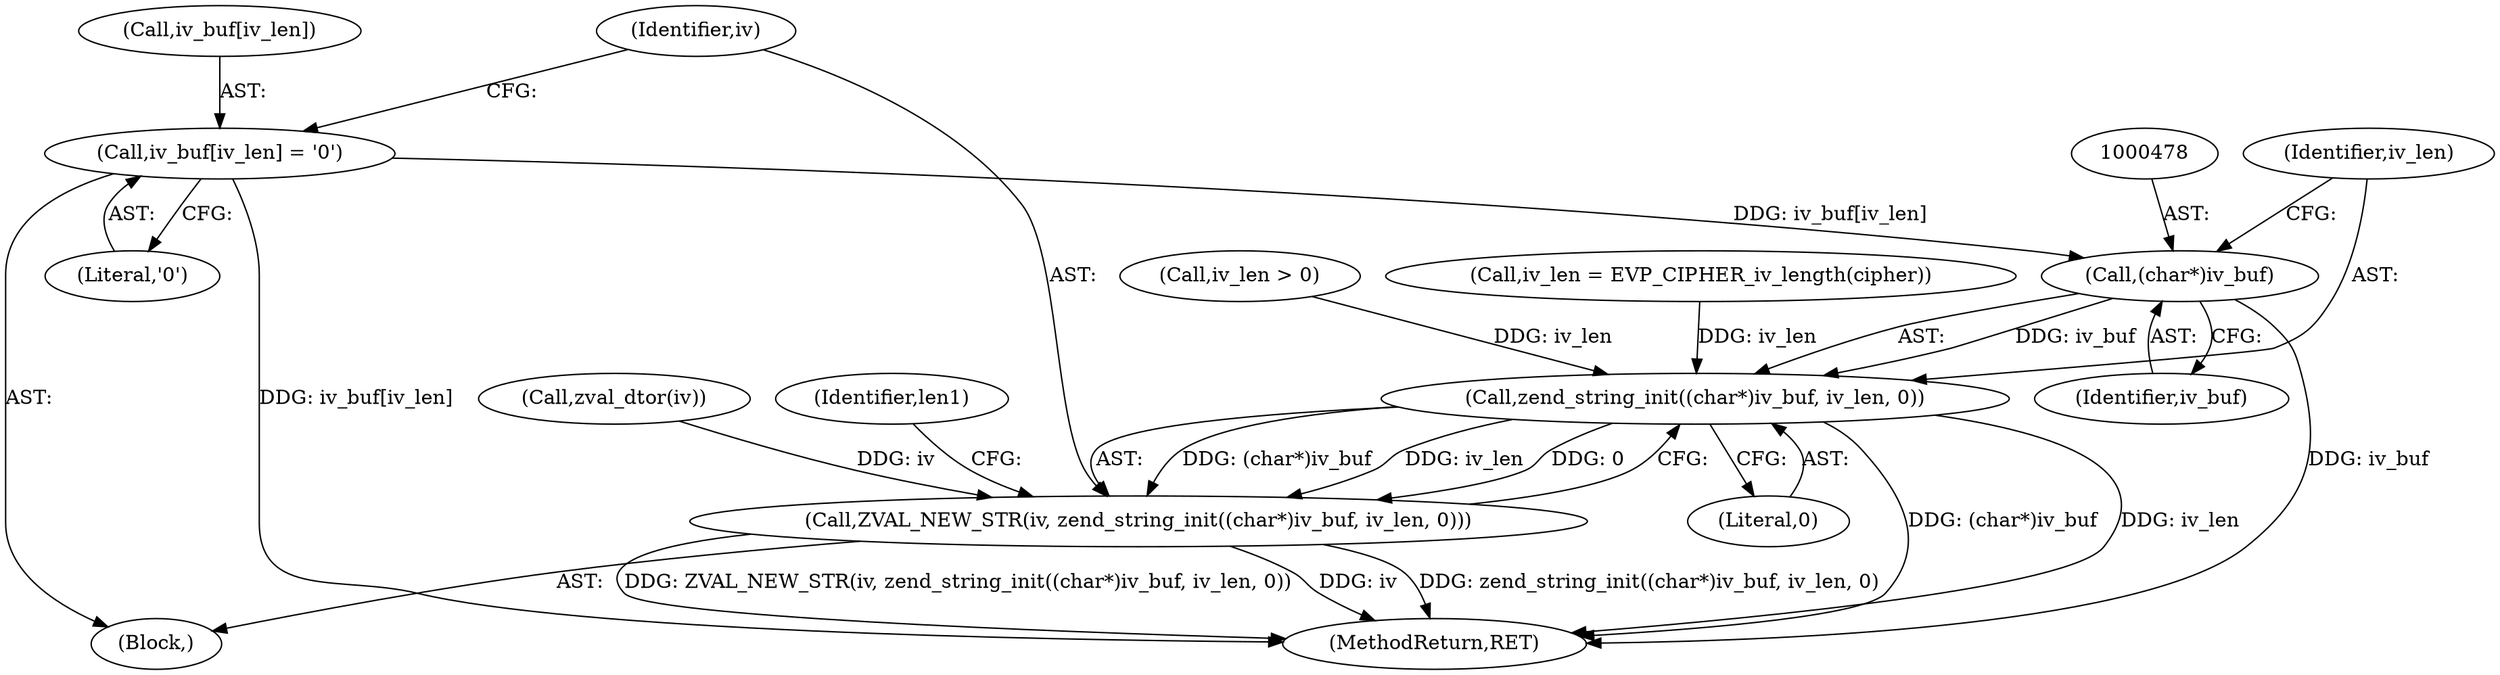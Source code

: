digraph "0_php_91826a311dd37f4c4e5d605fa7af331e80ddd4c3@array" {
"1000469" [label="(Call,iv_buf[iv_len] = '\0')"];
"1000477" [label="(Call,(char*)iv_buf)"];
"1000476" [label="(Call,zend_string_init((char*)iv_buf, iv_len, 0))"];
"1000474" [label="(Call,ZVAL_NEW_STR(iv, zend_string_init((char*)iv_buf, iv_len, 0)))"];
"1000473" [label="(Literal,'\0')"];
"1000217" [label="(Call,iv_len > 0)"];
"1000467" [label="(Call,zval_dtor(iv))"];
"1000474" [label="(Call,ZVAL_NEW_STR(iv, zend_string_init((char*)iv_buf, iv_len, 0)))"];
"1000466" [label="(Block,)"];
"1000209" [label="(Call,iv_len = EVP_CIPHER_iv_length(cipher))"];
"1000480" [label="(Identifier,iv_len)"];
"1000470" [label="(Call,iv_buf[iv_len])"];
"1000477" [label="(Call,(char*)iv_buf)"];
"1000481" [label="(Literal,0)"];
"1000479" [label="(Identifier,iv_buf)"];
"1000475" [label="(Identifier,iv)"];
"1000476" [label="(Call,zend_string_init((char*)iv_buf, iv_len, 0))"];
"1000488" [label="(Identifier,len1)"];
"1000469" [label="(Call,iv_buf[iv_len] = '\0')"];
"1000537" [label="(MethodReturn,RET)"];
"1000469" -> "1000466"  [label="AST: "];
"1000469" -> "1000473"  [label="CFG: "];
"1000470" -> "1000469"  [label="AST: "];
"1000473" -> "1000469"  [label="AST: "];
"1000475" -> "1000469"  [label="CFG: "];
"1000469" -> "1000537"  [label="DDG: iv_buf[iv_len]"];
"1000469" -> "1000477"  [label="DDG: iv_buf[iv_len]"];
"1000477" -> "1000476"  [label="AST: "];
"1000477" -> "1000479"  [label="CFG: "];
"1000478" -> "1000477"  [label="AST: "];
"1000479" -> "1000477"  [label="AST: "];
"1000480" -> "1000477"  [label="CFG: "];
"1000477" -> "1000537"  [label="DDG: iv_buf"];
"1000477" -> "1000476"  [label="DDG: iv_buf"];
"1000476" -> "1000474"  [label="AST: "];
"1000476" -> "1000481"  [label="CFG: "];
"1000480" -> "1000476"  [label="AST: "];
"1000481" -> "1000476"  [label="AST: "];
"1000474" -> "1000476"  [label="CFG: "];
"1000476" -> "1000537"  [label="DDG: (char*)iv_buf"];
"1000476" -> "1000537"  [label="DDG: iv_len"];
"1000476" -> "1000474"  [label="DDG: (char*)iv_buf"];
"1000476" -> "1000474"  [label="DDG: iv_len"];
"1000476" -> "1000474"  [label="DDG: 0"];
"1000209" -> "1000476"  [label="DDG: iv_len"];
"1000217" -> "1000476"  [label="DDG: iv_len"];
"1000474" -> "1000466"  [label="AST: "];
"1000475" -> "1000474"  [label="AST: "];
"1000488" -> "1000474"  [label="CFG: "];
"1000474" -> "1000537"  [label="DDG: zend_string_init((char*)iv_buf, iv_len, 0)"];
"1000474" -> "1000537"  [label="DDG: ZVAL_NEW_STR(iv, zend_string_init((char*)iv_buf, iv_len, 0))"];
"1000474" -> "1000537"  [label="DDG: iv"];
"1000467" -> "1000474"  [label="DDG: iv"];
}
